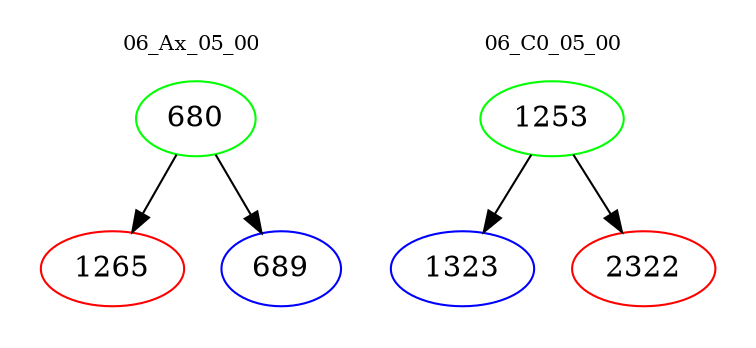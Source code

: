 digraph{
subgraph cluster_0 {
color = white
label = "06_Ax_05_00";
fontsize=10;
T0_680 [label="680", color="green"]
T0_680 -> T0_1265 [color="black"]
T0_1265 [label="1265", color="red"]
T0_680 -> T0_689 [color="black"]
T0_689 [label="689", color="blue"]
}
subgraph cluster_1 {
color = white
label = "06_C0_05_00";
fontsize=10;
T1_1253 [label="1253", color="green"]
T1_1253 -> T1_1323 [color="black"]
T1_1323 [label="1323", color="blue"]
T1_1253 -> T1_2322 [color="black"]
T1_2322 [label="2322", color="red"]
}
}

